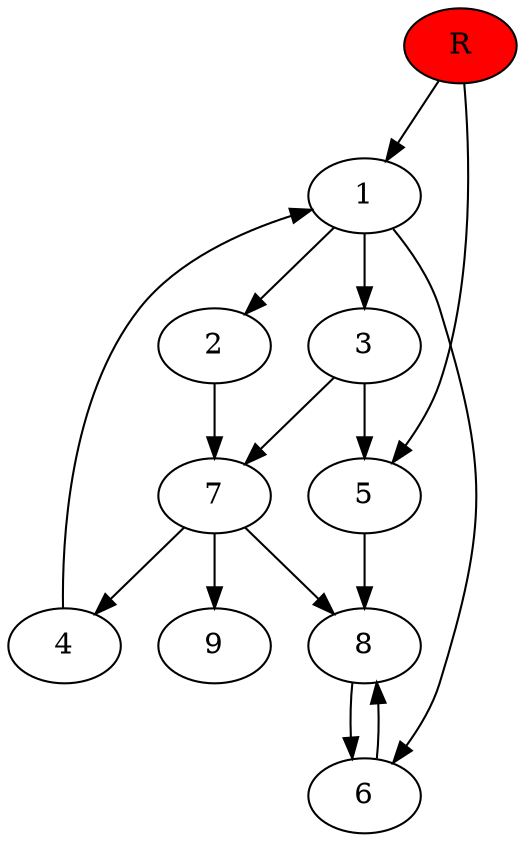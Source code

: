 digraph prb40462 {
	1
	2
	3
	4
	5
	6
	7
	8
	R [fillcolor="#ff0000" style=filled]
	1 -> 2
	1 -> 3
	1 -> 6
	2 -> 7
	3 -> 5
	3 -> 7
	4 -> 1
	5 -> 8
	6 -> 8
	7 -> 4
	7 -> 8
	7 -> 9
	8 -> 6
	R -> 1
	R -> 5
}

